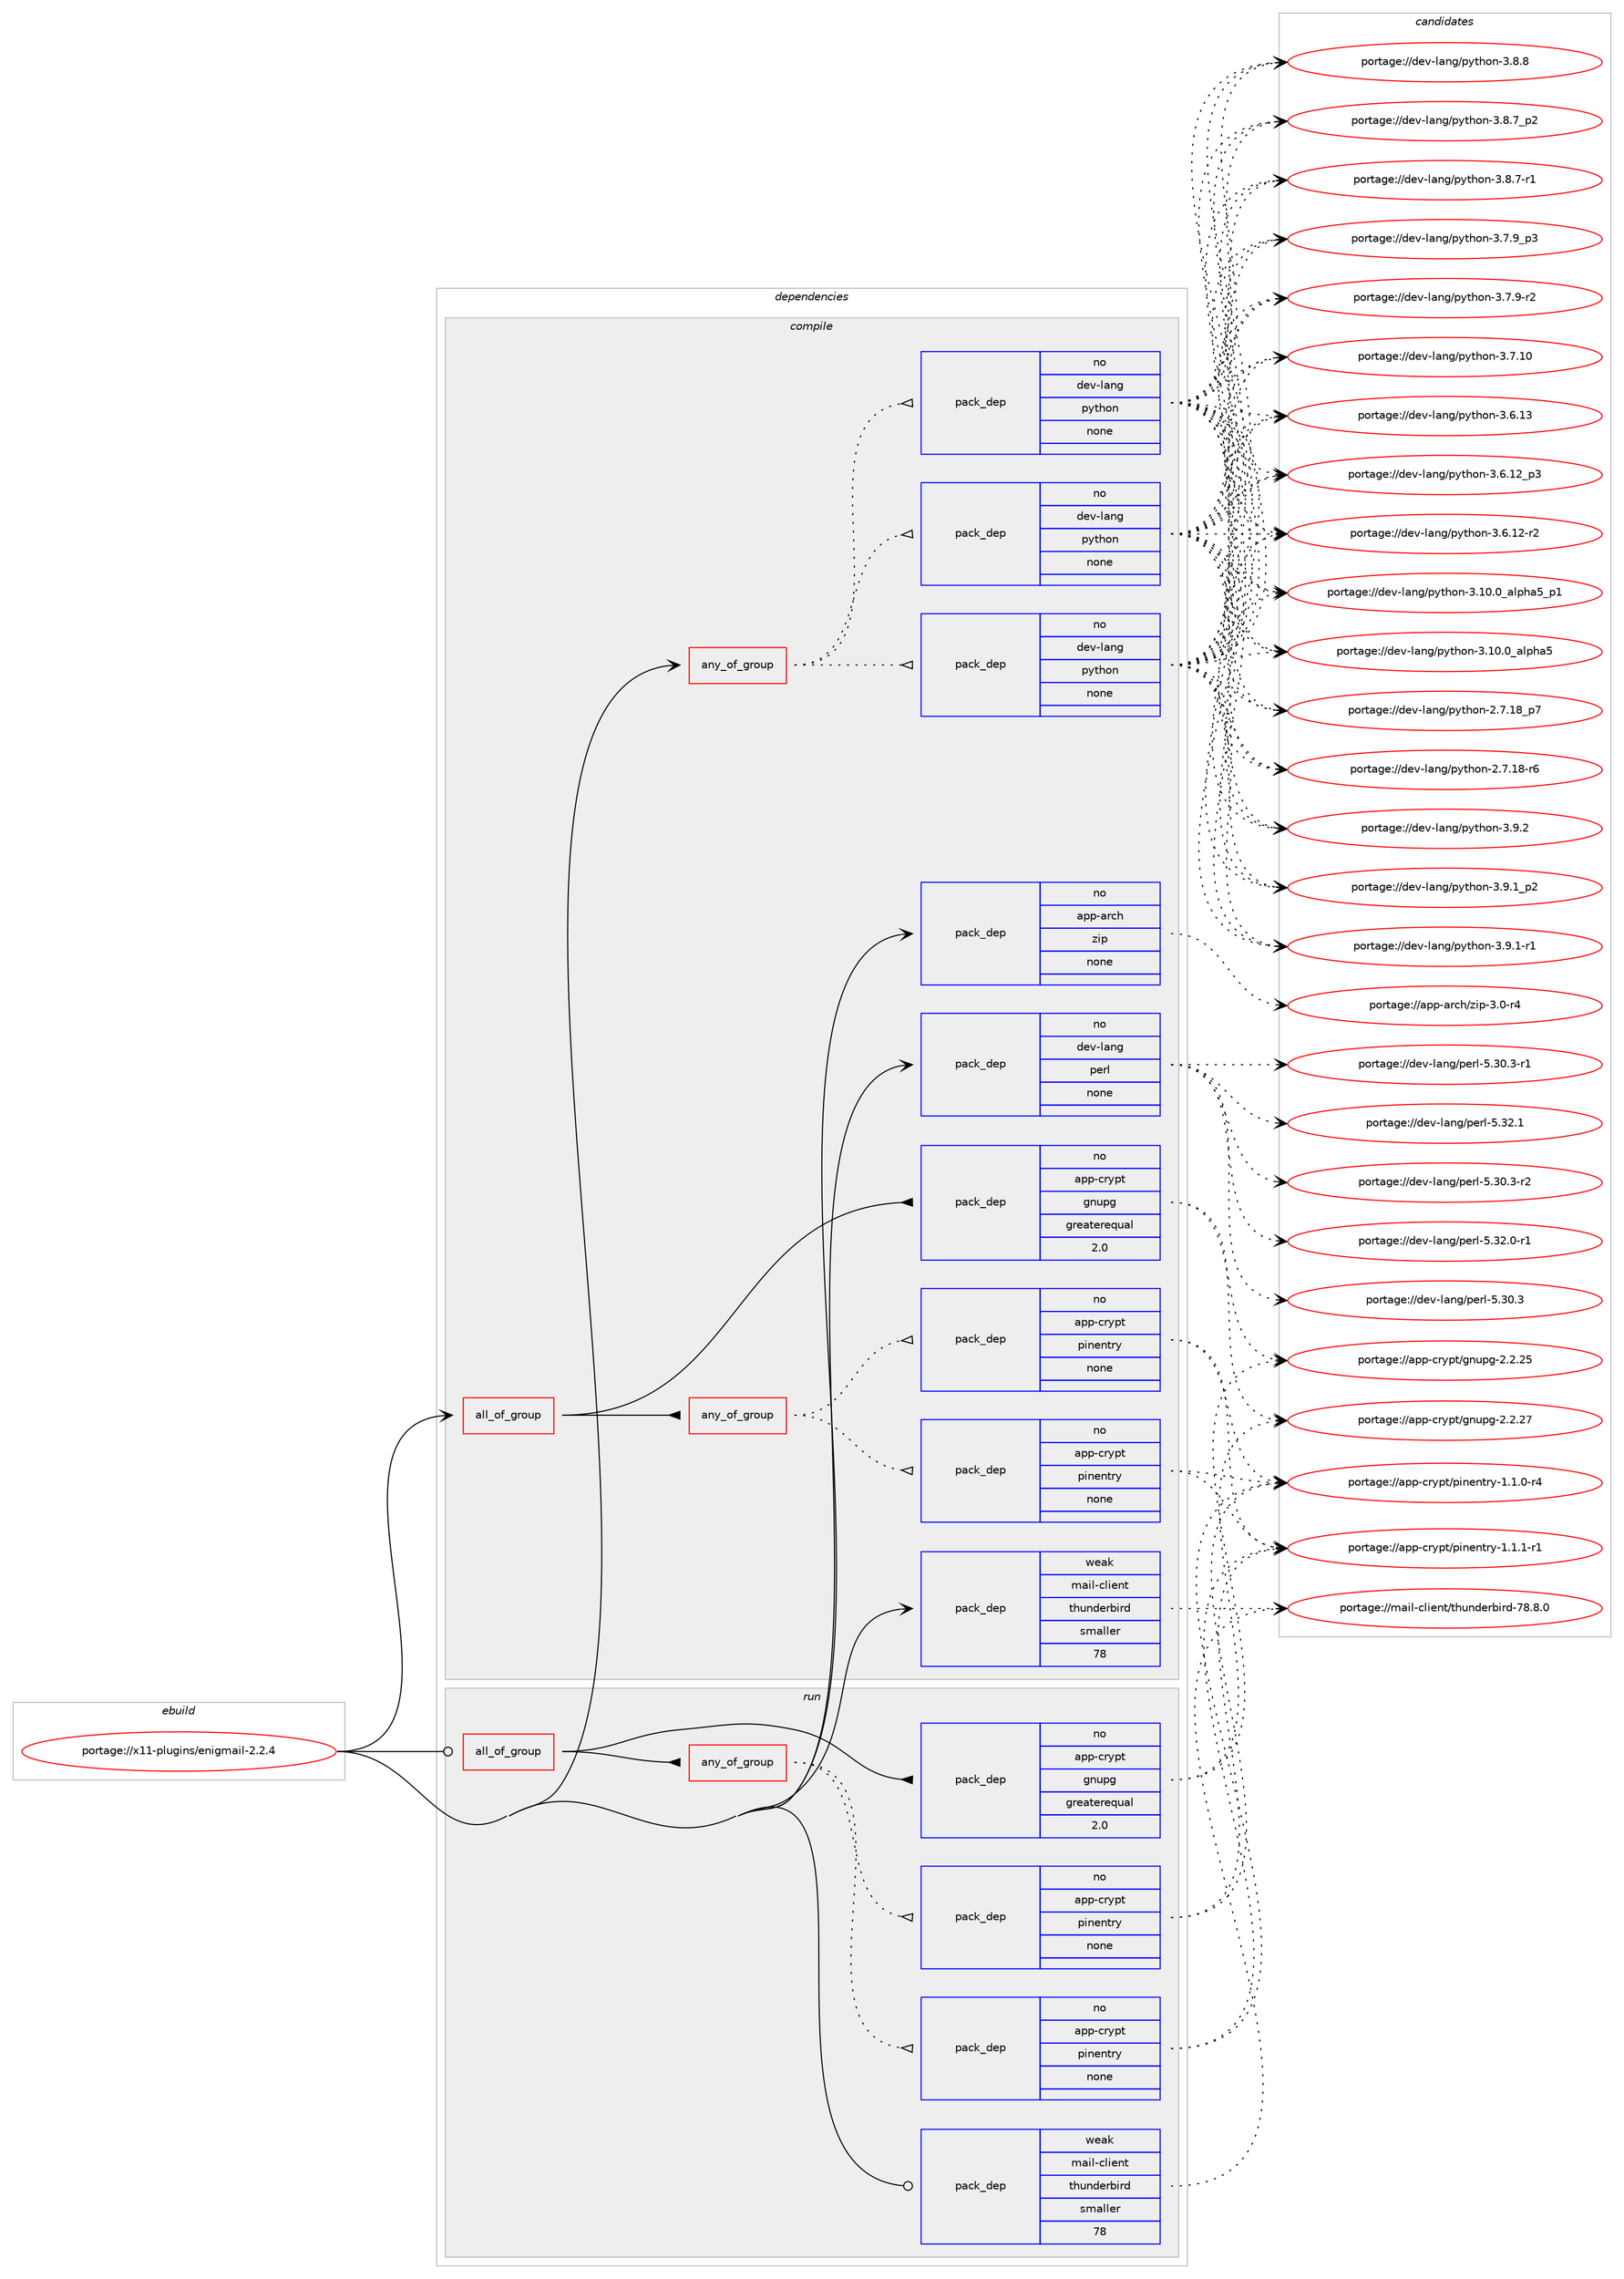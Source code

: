 digraph prolog {

# *************
# Graph options
# *************

newrank=true;
concentrate=true;
compound=true;
graph [rankdir=LR,fontname=Helvetica,fontsize=10,ranksep=1.5];#, ranksep=2.5, nodesep=0.2];
edge  [arrowhead=vee];
node  [fontname=Helvetica,fontsize=10];

# **********
# The ebuild
# **********

subgraph cluster_leftcol {
color=gray;
rank=same;
label=<<i>ebuild</i>>;
id [label="portage://x11-plugins/enigmail-2.2.4", color=red, width=4, href="../x11-plugins/enigmail-2.2.4.svg"];
}

# ****************
# The dependencies
# ****************

subgraph cluster_midcol {
color=gray;
label=<<i>dependencies</i>>;
subgraph cluster_compile {
fillcolor="#eeeeee";
style=filled;
label=<<i>compile</i>>;
subgraph all5 {
dependency1478 [label=<<TABLE BORDER="0" CELLBORDER="1" CELLSPACING="0" CELLPADDING="4"><TR><TD CELLPADDING="10">all_of_group</TD></TR></TABLE>>, shape=none, color=red];subgraph pack1263 {
dependency1479 [label=<<TABLE BORDER="0" CELLBORDER="1" CELLSPACING="0" CELLPADDING="4" WIDTH="220"><TR><TD ROWSPAN="6" CELLPADDING="30">pack_dep</TD></TR><TR><TD WIDTH="110">no</TD></TR><TR><TD>app-crypt</TD></TR><TR><TD>gnupg</TD></TR><TR><TD>greaterequal</TD></TR><TR><TD>2.0</TD></TR></TABLE>>, shape=none, color=blue];
}
dependency1478:e -> dependency1479:w [weight=20,style="solid",arrowhead="inv"];
subgraph any14 {
dependency1480 [label=<<TABLE BORDER="0" CELLBORDER="1" CELLSPACING="0" CELLPADDING="4"><TR><TD CELLPADDING="10">any_of_group</TD></TR></TABLE>>, shape=none, color=red];subgraph pack1264 {
dependency1481 [label=<<TABLE BORDER="0" CELLBORDER="1" CELLSPACING="0" CELLPADDING="4" WIDTH="220"><TR><TD ROWSPAN="6" CELLPADDING="30">pack_dep</TD></TR><TR><TD WIDTH="110">no</TD></TR><TR><TD>app-crypt</TD></TR><TR><TD>pinentry</TD></TR><TR><TD>none</TD></TR><TR><TD></TD></TR></TABLE>>, shape=none, color=blue];
}
dependency1480:e -> dependency1481:w [weight=20,style="dotted",arrowhead="oinv"];
subgraph pack1265 {
dependency1482 [label=<<TABLE BORDER="0" CELLBORDER="1" CELLSPACING="0" CELLPADDING="4" WIDTH="220"><TR><TD ROWSPAN="6" CELLPADDING="30">pack_dep</TD></TR><TR><TD WIDTH="110">no</TD></TR><TR><TD>app-crypt</TD></TR><TR><TD>pinentry</TD></TR><TR><TD>none</TD></TR><TR><TD></TD></TR></TABLE>>, shape=none, color=blue];
}
dependency1480:e -> dependency1482:w [weight=20,style="dotted",arrowhead="oinv"];
}
dependency1478:e -> dependency1480:w [weight=20,style="solid",arrowhead="inv"];
}
id:e -> dependency1478:w [weight=20,style="solid",arrowhead="vee"];
subgraph any15 {
dependency1483 [label=<<TABLE BORDER="0" CELLBORDER="1" CELLSPACING="0" CELLPADDING="4"><TR><TD CELLPADDING="10">any_of_group</TD></TR></TABLE>>, shape=none, color=red];subgraph pack1266 {
dependency1484 [label=<<TABLE BORDER="0" CELLBORDER="1" CELLSPACING="0" CELLPADDING="4" WIDTH="220"><TR><TD ROWSPAN="6" CELLPADDING="30">pack_dep</TD></TR><TR><TD WIDTH="110">no</TD></TR><TR><TD>dev-lang</TD></TR><TR><TD>python</TD></TR><TR><TD>none</TD></TR><TR><TD></TD></TR></TABLE>>, shape=none, color=blue];
}
dependency1483:e -> dependency1484:w [weight=20,style="dotted",arrowhead="oinv"];
subgraph pack1267 {
dependency1485 [label=<<TABLE BORDER="0" CELLBORDER="1" CELLSPACING="0" CELLPADDING="4" WIDTH="220"><TR><TD ROWSPAN="6" CELLPADDING="30">pack_dep</TD></TR><TR><TD WIDTH="110">no</TD></TR><TR><TD>dev-lang</TD></TR><TR><TD>python</TD></TR><TR><TD>none</TD></TR><TR><TD></TD></TR></TABLE>>, shape=none, color=blue];
}
dependency1483:e -> dependency1485:w [weight=20,style="dotted",arrowhead="oinv"];
subgraph pack1268 {
dependency1486 [label=<<TABLE BORDER="0" CELLBORDER="1" CELLSPACING="0" CELLPADDING="4" WIDTH="220"><TR><TD ROWSPAN="6" CELLPADDING="30">pack_dep</TD></TR><TR><TD WIDTH="110">no</TD></TR><TR><TD>dev-lang</TD></TR><TR><TD>python</TD></TR><TR><TD>none</TD></TR><TR><TD></TD></TR></TABLE>>, shape=none, color=blue];
}
dependency1483:e -> dependency1486:w [weight=20,style="dotted",arrowhead="oinv"];
}
id:e -> dependency1483:w [weight=20,style="solid",arrowhead="vee"];
subgraph pack1269 {
dependency1487 [label=<<TABLE BORDER="0" CELLBORDER="1" CELLSPACING="0" CELLPADDING="4" WIDTH="220"><TR><TD ROWSPAN="6" CELLPADDING="30">pack_dep</TD></TR><TR><TD WIDTH="110">no</TD></TR><TR><TD>app-arch</TD></TR><TR><TD>zip</TD></TR><TR><TD>none</TD></TR><TR><TD></TD></TR></TABLE>>, shape=none, color=blue];
}
id:e -> dependency1487:w [weight=20,style="solid",arrowhead="vee"];
subgraph pack1270 {
dependency1488 [label=<<TABLE BORDER="0" CELLBORDER="1" CELLSPACING="0" CELLPADDING="4" WIDTH="220"><TR><TD ROWSPAN="6" CELLPADDING="30">pack_dep</TD></TR><TR><TD WIDTH="110">no</TD></TR><TR><TD>dev-lang</TD></TR><TR><TD>perl</TD></TR><TR><TD>none</TD></TR><TR><TD></TD></TR></TABLE>>, shape=none, color=blue];
}
id:e -> dependency1488:w [weight=20,style="solid",arrowhead="vee"];
subgraph pack1271 {
dependency1489 [label=<<TABLE BORDER="0" CELLBORDER="1" CELLSPACING="0" CELLPADDING="4" WIDTH="220"><TR><TD ROWSPAN="6" CELLPADDING="30">pack_dep</TD></TR><TR><TD WIDTH="110">weak</TD></TR><TR><TD>mail-client</TD></TR><TR><TD>thunderbird</TD></TR><TR><TD>smaller</TD></TR><TR><TD>78</TD></TR></TABLE>>, shape=none, color=blue];
}
id:e -> dependency1489:w [weight=20,style="solid",arrowhead="vee"];
}
subgraph cluster_compileandrun {
fillcolor="#eeeeee";
style=filled;
label=<<i>compile and run</i>>;
}
subgraph cluster_run {
fillcolor="#eeeeee";
style=filled;
label=<<i>run</i>>;
subgraph all6 {
dependency1490 [label=<<TABLE BORDER="0" CELLBORDER="1" CELLSPACING="0" CELLPADDING="4"><TR><TD CELLPADDING="10">all_of_group</TD></TR></TABLE>>, shape=none, color=red];subgraph pack1272 {
dependency1491 [label=<<TABLE BORDER="0" CELLBORDER="1" CELLSPACING="0" CELLPADDING="4" WIDTH="220"><TR><TD ROWSPAN="6" CELLPADDING="30">pack_dep</TD></TR><TR><TD WIDTH="110">no</TD></TR><TR><TD>app-crypt</TD></TR><TR><TD>gnupg</TD></TR><TR><TD>greaterequal</TD></TR><TR><TD>2.0</TD></TR></TABLE>>, shape=none, color=blue];
}
dependency1490:e -> dependency1491:w [weight=20,style="solid",arrowhead="inv"];
subgraph any16 {
dependency1492 [label=<<TABLE BORDER="0" CELLBORDER="1" CELLSPACING="0" CELLPADDING="4"><TR><TD CELLPADDING="10">any_of_group</TD></TR></TABLE>>, shape=none, color=red];subgraph pack1273 {
dependency1493 [label=<<TABLE BORDER="0" CELLBORDER="1" CELLSPACING="0" CELLPADDING="4" WIDTH="220"><TR><TD ROWSPAN="6" CELLPADDING="30">pack_dep</TD></TR><TR><TD WIDTH="110">no</TD></TR><TR><TD>app-crypt</TD></TR><TR><TD>pinentry</TD></TR><TR><TD>none</TD></TR><TR><TD></TD></TR></TABLE>>, shape=none, color=blue];
}
dependency1492:e -> dependency1493:w [weight=20,style="dotted",arrowhead="oinv"];
subgraph pack1274 {
dependency1494 [label=<<TABLE BORDER="0" CELLBORDER="1" CELLSPACING="0" CELLPADDING="4" WIDTH="220"><TR><TD ROWSPAN="6" CELLPADDING="30">pack_dep</TD></TR><TR><TD WIDTH="110">no</TD></TR><TR><TD>app-crypt</TD></TR><TR><TD>pinentry</TD></TR><TR><TD>none</TD></TR><TR><TD></TD></TR></TABLE>>, shape=none, color=blue];
}
dependency1492:e -> dependency1494:w [weight=20,style="dotted",arrowhead="oinv"];
}
dependency1490:e -> dependency1492:w [weight=20,style="solid",arrowhead="inv"];
}
id:e -> dependency1490:w [weight=20,style="solid",arrowhead="odot"];
subgraph pack1275 {
dependency1495 [label=<<TABLE BORDER="0" CELLBORDER="1" CELLSPACING="0" CELLPADDING="4" WIDTH="220"><TR><TD ROWSPAN="6" CELLPADDING="30">pack_dep</TD></TR><TR><TD WIDTH="110">weak</TD></TR><TR><TD>mail-client</TD></TR><TR><TD>thunderbird</TD></TR><TR><TD>smaller</TD></TR><TR><TD>78</TD></TR></TABLE>>, shape=none, color=blue];
}
id:e -> dependency1495:w [weight=20,style="solid",arrowhead="odot"];
}
}

# **************
# The candidates
# **************

subgraph cluster_choices {
rank=same;
color=gray;
label=<<i>candidates</i>>;

subgraph choice1263 {
color=black;
nodesep=1;
choice9711211245991141211121164710311011711210345504650465055 [label="portage://app-crypt/gnupg-2.2.27", color=red, width=4,href="../app-crypt/gnupg-2.2.27.svg"];
choice9711211245991141211121164710311011711210345504650465053 [label="portage://app-crypt/gnupg-2.2.25", color=red, width=4,href="../app-crypt/gnupg-2.2.25.svg"];
dependency1479:e -> choice9711211245991141211121164710311011711210345504650465055:w [style=dotted,weight="100"];
dependency1479:e -> choice9711211245991141211121164710311011711210345504650465053:w [style=dotted,weight="100"];
}
subgraph choice1264 {
color=black;
nodesep=1;
choice971121124599114121112116471121051101011101161141214549464946494511449 [label="portage://app-crypt/pinentry-1.1.1-r1", color=red, width=4,href="../app-crypt/pinentry-1.1.1-r1.svg"];
choice971121124599114121112116471121051101011101161141214549464946484511452 [label="portage://app-crypt/pinentry-1.1.0-r4", color=red, width=4,href="../app-crypt/pinentry-1.1.0-r4.svg"];
dependency1481:e -> choice971121124599114121112116471121051101011101161141214549464946494511449:w [style=dotted,weight="100"];
dependency1481:e -> choice971121124599114121112116471121051101011101161141214549464946484511452:w [style=dotted,weight="100"];
}
subgraph choice1265 {
color=black;
nodesep=1;
choice971121124599114121112116471121051101011101161141214549464946494511449 [label="portage://app-crypt/pinentry-1.1.1-r1", color=red, width=4,href="../app-crypt/pinentry-1.1.1-r1.svg"];
choice971121124599114121112116471121051101011101161141214549464946484511452 [label="portage://app-crypt/pinentry-1.1.0-r4", color=red, width=4,href="../app-crypt/pinentry-1.1.0-r4.svg"];
dependency1482:e -> choice971121124599114121112116471121051101011101161141214549464946494511449:w [style=dotted,weight="100"];
dependency1482:e -> choice971121124599114121112116471121051101011101161141214549464946484511452:w [style=dotted,weight="100"];
}
subgraph choice1266 {
color=black;
nodesep=1;
choice100101118451089711010347112121116104111110455146574650 [label="portage://dev-lang/python-3.9.2", color=red, width=4,href="../dev-lang/python-3.9.2.svg"];
choice1001011184510897110103471121211161041111104551465746499511250 [label="portage://dev-lang/python-3.9.1_p2", color=red, width=4,href="../dev-lang/python-3.9.1_p2.svg"];
choice1001011184510897110103471121211161041111104551465746494511449 [label="portage://dev-lang/python-3.9.1-r1", color=red, width=4,href="../dev-lang/python-3.9.1-r1.svg"];
choice100101118451089711010347112121116104111110455146564656 [label="portage://dev-lang/python-3.8.8", color=red, width=4,href="../dev-lang/python-3.8.8.svg"];
choice1001011184510897110103471121211161041111104551465646559511250 [label="portage://dev-lang/python-3.8.7_p2", color=red, width=4,href="../dev-lang/python-3.8.7_p2.svg"];
choice1001011184510897110103471121211161041111104551465646554511449 [label="portage://dev-lang/python-3.8.7-r1", color=red, width=4,href="../dev-lang/python-3.8.7-r1.svg"];
choice1001011184510897110103471121211161041111104551465546579511251 [label="portage://dev-lang/python-3.7.9_p3", color=red, width=4,href="../dev-lang/python-3.7.9_p3.svg"];
choice1001011184510897110103471121211161041111104551465546574511450 [label="portage://dev-lang/python-3.7.9-r2", color=red, width=4,href="../dev-lang/python-3.7.9-r2.svg"];
choice10010111845108971101034711212111610411111045514655464948 [label="portage://dev-lang/python-3.7.10", color=red, width=4,href="../dev-lang/python-3.7.10.svg"];
choice10010111845108971101034711212111610411111045514654464951 [label="portage://dev-lang/python-3.6.13", color=red, width=4,href="../dev-lang/python-3.6.13.svg"];
choice100101118451089711010347112121116104111110455146544649509511251 [label="portage://dev-lang/python-3.6.12_p3", color=red, width=4,href="../dev-lang/python-3.6.12_p3.svg"];
choice100101118451089711010347112121116104111110455146544649504511450 [label="portage://dev-lang/python-3.6.12-r2", color=red, width=4,href="../dev-lang/python-3.6.12-r2.svg"];
choice10010111845108971101034711212111610411111045514649484648959710811210497539511249 [label="portage://dev-lang/python-3.10.0_alpha5_p1", color=red, width=4,href="../dev-lang/python-3.10.0_alpha5_p1.svg"];
choice1001011184510897110103471121211161041111104551464948464895971081121049753 [label="portage://dev-lang/python-3.10.0_alpha5", color=red, width=4,href="../dev-lang/python-3.10.0_alpha5.svg"];
choice100101118451089711010347112121116104111110455046554649569511255 [label="portage://dev-lang/python-2.7.18_p7", color=red, width=4,href="../dev-lang/python-2.7.18_p7.svg"];
choice100101118451089711010347112121116104111110455046554649564511454 [label="portage://dev-lang/python-2.7.18-r6", color=red, width=4,href="../dev-lang/python-2.7.18-r6.svg"];
dependency1484:e -> choice100101118451089711010347112121116104111110455146574650:w [style=dotted,weight="100"];
dependency1484:e -> choice1001011184510897110103471121211161041111104551465746499511250:w [style=dotted,weight="100"];
dependency1484:e -> choice1001011184510897110103471121211161041111104551465746494511449:w [style=dotted,weight="100"];
dependency1484:e -> choice100101118451089711010347112121116104111110455146564656:w [style=dotted,weight="100"];
dependency1484:e -> choice1001011184510897110103471121211161041111104551465646559511250:w [style=dotted,weight="100"];
dependency1484:e -> choice1001011184510897110103471121211161041111104551465646554511449:w [style=dotted,weight="100"];
dependency1484:e -> choice1001011184510897110103471121211161041111104551465546579511251:w [style=dotted,weight="100"];
dependency1484:e -> choice1001011184510897110103471121211161041111104551465546574511450:w [style=dotted,weight="100"];
dependency1484:e -> choice10010111845108971101034711212111610411111045514655464948:w [style=dotted,weight="100"];
dependency1484:e -> choice10010111845108971101034711212111610411111045514654464951:w [style=dotted,weight="100"];
dependency1484:e -> choice100101118451089711010347112121116104111110455146544649509511251:w [style=dotted,weight="100"];
dependency1484:e -> choice100101118451089711010347112121116104111110455146544649504511450:w [style=dotted,weight="100"];
dependency1484:e -> choice10010111845108971101034711212111610411111045514649484648959710811210497539511249:w [style=dotted,weight="100"];
dependency1484:e -> choice1001011184510897110103471121211161041111104551464948464895971081121049753:w [style=dotted,weight="100"];
dependency1484:e -> choice100101118451089711010347112121116104111110455046554649569511255:w [style=dotted,weight="100"];
dependency1484:e -> choice100101118451089711010347112121116104111110455046554649564511454:w [style=dotted,weight="100"];
}
subgraph choice1267 {
color=black;
nodesep=1;
choice100101118451089711010347112121116104111110455146574650 [label="portage://dev-lang/python-3.9.2", color=red, width=4,href="../dev-lang/python-3.9.2.svg"];
choice1001011184510897110103471121211161041111104551465746499511250 [label="portage://dev-lang/python-3.9.1_p2", color=red, width=4,href="../dev-lang/python-3.9.1_p2.svg"];
choice1001011184510897110103471121211161041111104551465746494511449 [label="portage://dev-lang/python-3.9.1-r1", color=red, width=4,href="../dev-lang/python-3.9.1-r1.svg"];
choice100101118451089711010347112121116104111110455146564656 [label="portage://dev-lang/python-3.8.8", color=red, width=4,href="../dev-lang/python-3.8.8.svg"];
choice1001011184510897110103471121211161041111104551465646559511250 [label="portage://dev-lang/python-3.8.7_p2", color=red, width=4,href="../dev-lang/python-3.8.7_p2.svg"];
choice1001011184510897110103471121211161041111104551465646554511449 [label="portage://dev-lang/python-3.8.7-r1", color=red, width=4,href="../dev-lang/python-3.8.7-r1.svg"];
choice1001011184510897110103471121211161041111104551465546579511251 [label="portage://dev-lang/python-3.7.9_p3", color=red, width=4,href="../dev-lang/python-3.7.9_p3.svg"];
choice1001011184510897110103471121211161041111104551465546574511450 [label="portage://dev-lang/python-3.7.9-r2", color=red, width=4,href="../dev-lang/python-3.7.9-r2.svg"];
choice10010111845108971101034711212111610411111045514655464948 [label="portage://dev-lang/python-3.7.10", color=red, width=4,href="../dev-lang/python-3.7.10.svg"];
choice10010111845108971101034711212111610411111045514654464951 [label="portage://dev-lang/python-3.6.13", color=red, width=4,href="../dev-lang/python-3.6.13.svg"];
choice100101118451089711010347112121116104111110455146544649509511251 [label="portage://dev-lang/python-3.6.12_p3", color=red, width=4,href="../dev-lang/python-3.6.12_p3.svg"];
choice100101118451089711010347112121116104111110455146544649504511450 [label="portage://dev-lang/python-3.6.12-r2", color=red, width=4,href="../dev-lang/python-3.6.12-r2.svg"];
choice10010111845108971101034711212111610411111045514649484648959710811210497539511249 [label="portage://dev-lang/python-3.10.0_alpha5_p1", color=red, width=4,href="../dev-lang/python-3.10.0_alpha5_p1.svg"];
choice1001011184510897110103471121211161041111104551464948464895971081121049753 [label="portage://dev-lang/python-3.10.0_alpha5", color=red, width=4,href="../dev-lang/python-3.10.0_alpha5.svg"];
choice100101118451089711010347112121116104111110455046554649569511255 [label="portage://dev-lang/python-2.7.18_p7", color=red, width=4,href="../dev-lang/python-2.7.18_p7.svg"];
choice100101118451089711010347112121116104111110455046554649564511454 [label="portage://dev-lang/python-2.7.18-r6", color=red, width=4,href="../dev-lang/python-2.7.18-r6.svg"];
dependency1485:e -> choice100101118451089711010347112121116104111110455146574650:w [style=dotted,weight="100"];
dependency1485:e -> choice1001011184510897110103471121211161041111104551465746499511250:w [style=dotted,weight="100"];
dependency1485:e -> choice1001011184510897110103471121211161041111104551465746494511449:w [style=dotted,weight="100"];
dependency1485:e -> choice100101118451089711010347112121116104111110455146564656:w [style=dotted,weight="100"];
dependency1485:e -> choice1001011184510897110103471121211161041111104551465646559511250:w [style=dotted,weight="100"];
dependency1485:e -> choice1001011184510897110103471121211161041111104551465646554511449:w [style=dotted,weight="100"];
dependency1485:e -> choice1001011184510897110103471121211161041111104551465546579511251:w [style=dotted,weight="100"];
dependency1485:e -> choice1001011184510897110103471121211161041111104551465546574511450:w [style=dotted,weight="100"];
dependency1485:e -> choice10010111845108971101034711212111610411111045514655464948:w [style=dotted,weight="100"];
dependency1485:e -> choice10010111845108971101034711212111610411111045514654464951:w [style=dotted,weight="100"];
dependency1485:e -> choice100101118451089711010347112121116104111110455146544649509511251:w [style=dotted,weight="100"];
dependency1485:e -> choice100101118451089711010347112121116104111110455146544649504511450:w [style=dotted,weight="100"];
dependency1485:e -> choice10010111845108971101034711212111610411111045514649484648959710811210497539511249:w [style=dotted,weight="100"];
dependency1485:e -> choice1001011184510897110103471121211161041111104551464948464895971081121049753:w [style=dotted,weight="100"];
dependency1485:e -> choice100101118451089711010347112121116104111110455046554649569511255:w [style=dotted,weight="100"];
dependency1485:e -> choice100101118451089711010347112121116104111110455046554649564511454:w [style=dotted,weight="100"];
}
subgraph choice1268 {
color=black;
nodesep=1;
choice100101118451089711010347112121116104111110455146574650 [label="portage://dev-lang/python-3.9.2", color=red, width=4,href="../dev-lang/python-3.9.2.svg"];
choice1001011184510897110103471121211161041111104551465746499511250 [label="portage://dev-lang/python-3.9.1_p2", color=red, width=4,href="../dev-lang/python-3.9.1_p2.svg"];
choice1001011184510897110103471121211161041111104551465746494511449 [label="portage://dev-lang/python-3.9.1-r1", color=red, width=4,href="../dev-lang/python-3.9.1-r1.svg"];
choice100101118451089711010347112121116104111110455146564656 [label="portage://dev-lang/python-3.8.8", color=red, width=4,href="../dev-lang/python-3.8.8.svg"];
choice1001011184510897110103471121211161041111104551465646559511250 [label="portage://dev-lang/python-3.8.7_p2", color=red, width=4,href="../dev-lang/python-3.8.7_p2.svg"];
choice1001011184510897110103471121211161041111104551465646554511449 [label="portage://dev-lang/python-3.8.7-r1", color=red, width=4,href="../dev-lang/python-3.8.7-r1.svg"];
choice1001011184510897110103471121211161041111104551465546579511251 [label="portage://dev-lang/python-3.7.9_p3", color=red, width=4,href="../dev-lang/python-3.7.9_p3.svg"];
choice1001011184510897110103471121211161041111104551465546574511450 [label="portage://dev-lang/python-3.7.9-r2", color=red, width=4,href="../dev-lang/python-3.7.9-r2.svg"];
choice10010111845108971101034711212111610411111045514655464948 [label="portage://dev-lang/python-3.7.10", color=red, width=4,href="../dev-lang/python-3.7.10.svg"];
choice10010111845108971101034711212111610411111045514654464951 [label="portage://dev-lang/python-3.6.13", color=red, width=4,href="../dev-lang/python-3.6.13.svg"];
choice100101118451089711010347112121116104111110455146544649509511251 [label="portage://dev-lang/python-3.6.12_p3", color=red, width=4,href="../dev-lang/python-3.6.12_p3.svg"];
choice100101118451089711010347112121116104111110455146544649504511450 [label="portage://dev-lang/python-3.6.12-r2", color=red, width=4,href="../dev-lang/python-3.6.12-r2.svg"];
choice10010111845108971101034711212111610411111045514649484648959710811210497539511249 [label="portage://dev-lang/python-3.10.0_alpha5_p1", color=red, width=4,href="../dev-lang/python-3.10.0_alpha5_p1.svg"];
choice1001011184510897110103471121211161041111104551464948464895971081121049753 [label="portage://dev-lang/python-3.10.0_alpha5", color=red, width=4,href="../dev-lang/python-3.10.0_alpha5.svg"];
choice100101118451089711010347112121116104111110455046554649569511255 [label="portage://dev-lang/python-2.7.18_p7", color=red, width=4,href="../dev-lang/python-2.7.18_p7.svg"];
choice100101118451089711010347112121116104111110455046554649564511454 [label="portage://dev-lang/python-2.7.18-r6", color=red, width=4,href="../dev-lang/python-2.7.18-r6.svg"];
dependency1486:e -> choice100101118451089711010347112121116104111110455146574650:w [style=dotted,weight="100"];
dependency1486:e -> choice1001011184510897110103471121211161041111104551465746499511250:w [style=dotted,weight="100"];
dependency1486:e -> choice1001011184510897110103471121211161041111104551465746494511449:w [style=dotted,weight="100"];
dependency1486:e -> choice100101118451089711010347112121116104111110455146564656:w [style=dotted,weight="100"];
dependency1486:e -> choice1001011184510897110103471121211161041111104551465646559511250:w [style=dotted,weight="100"];
dependency1486:e -> choice1001011184510897110103471121211161041111104551465646554511449:w [style=dotted,weight="100"];
dependency1486:e -> choice1001011184510897110103471121211161041111104551465546579511251:w [style=dotted,weight="100"];
dependency1486:e -> choice1001011184510897110103471121211161041111104551465546574511450:w [style=dotted,weight="100"];
dependency1486:e -> choice10010111845108971101034711212111610411111045514655464948:w [style=dotted,weight="100"];
dependency1486:e -> choice10010111845108971101034711212111610411111045514654464951:w [style=dotted,weight="100"];
dependency1486:e -> choice100101118451089711010347112121116104111110455146544649509511251:w [style=dotted,weight="100"];
dependency1486:e -> choice100101118451089711010347112121116104111110455146544649504511450:w [style=dotted,weight="100"];
dependency1486:e -> choice10010111845108971101034711212111610411111045514649484648959710811210497539511249:w [style=dotted,weight="100"];
dependency1486:e -> choice1001011184510897110103471121211161041111104551464948464895971081121049753:w [style=dotted,weight="100"];
dependency1486:e -> choice100101118451089711010347112121116104111110455046554649569511255:w [style=dotted,weight="100"];
dependency1486:e -> choice100101118451089711010347112121116104111110455046554649564511454:w [style=dotted,weight="100"];
}
subgraph choice1269 {
color=black;
nodesep=1;
choice9711211245971149910447122105112455146484511452 [label="portage://app-arch/zip-3.0-r4", color=red, width=4,href="../app-arch/zip-3.0-r4.svg"];
dependency1487:e -> choice9711211245971149910447122105112455146484511452:w [style=dotted,weight="100"];
}
subgraph choice1270 {
color=black;
nodesep=1;
choice10010111845108971101034711210111410845534651504649 [label="portage://dev-lang/perl-5.32.1", color=red, width=4,href="../dev-lang/perl-5.32.1.svg"];
choice100101118451089711010347112101114108455346515046484511449 [label="portage://dev-lang/perl-5.32.0-r1", color=red, width=4,href="../dev-lang/perl-5.32.0-r1.svg"];
choice100101118451089711010347112101114108455346514846514511450 [label="portage://dev-lang/perl-5.30.3-r2", color=red, width=4,href="../dev-lang/perl-5.30.3-r2.svg"];
choice100101118451089711010347112101114108455346514846514511449 [label="portage://dev-lang/perl-5.30.3-r1", color=red, width=4,href="../dev-lang/perl-5.30.3-r1.svg"];
choice10010111845108971101034711210111410845534651484651 [label="portage://dev-lang/perl-5.30.3", color=red, width=4,href="../dev-lang/perl-5.30.3.svg"];
dependency1488:e -> choice10010111845108971101034711210111410845534651504649:w [style=dotted,weight="100"];
dependency1488:e -> choice100101118451089711010347112101114108455346515046484511449:w [style=dotted,weight="100"];
dependency1488:e -> choice100101118451089711010347112101114108455346514846514511450:w [style=dotted,weight="100"];
dependency1488:e -> choice100101118451089711010347112101114108455346514846514511449:w [style=dotted,weight="100"];
dependency1488:e -> choice10010111845108971101034711210111410845534651484651:w [style=dotted,weight="100"];
}
subgraph choice1271 {
color=black;
nodesep=1;
choice109971051084599108105101110116471161041171101001011149810511410045555646564648 [label="portage://mail-client/thunderbird-78.8.0", color=red, width=4,href="../mail-client/thunderbird-78.8.0.svg"];
dependency1489:e -> choice109971051084599108105101110116471161041171101001011149810511410045555646564648:w [style=dotted,weight="100"];
}
subgraph choice1272 {
color=black;
nodesep=1;
choice9711211245991141211121164710311011711210345504650465055 [label="portage://app-crypt/gnupg-2.2.27", color=red, width=4,href="../app-crypt/gnupg-2.2.27.svg"];
choice9711211245991141211121164710311011711210345504650465053 [label="portage://app-crypt/gnupg-2.2.25", color=red, width=4,href="../app-crypt/gnupg-2.2.25.svg"];
dependency1491:e -> choice9711211245991141211121164710311011711210345504650465055:w [style=dotted,weight="100"];
dependency1491:e -> choice9711211245991141211121164710311011711210345504650465053:w [style=dotted,weight="100"];
}
subgraph choice1273 {
color=black;
nodesep=1;
choice971121124599114121112116471121051101011101161141214549464946494511449 [label="portage://app-crypt/pinentry-1.1.1-r1", color=red, width=4,href="../app-crypt/pinentry-1.1.1-r1.svg"];
choice971121124599114121112116471121051101011101161141214549464946484511452 [label="portage://app-crypt/pinentry-1.1.0-r4", color=red, width=4,href="../app-crypt/pinentry-1.1.0-r4.svg"];
dependency1493:e -> choice971121124599114121112116471121051101011101161141214549464946494511449:w [style=dotted,weight="100"];
dependency1493:e -> choice971121124599114121112116471121051101011101161141214549464946484511452:w [style=dotted,weight="100"];
}
subgraph choice1274 {
color=black;
nodesep=1;
choice971121124599114121112116471121051101011101161141214549464946494511449 [label="portage://app-crypt/pinentry-1.1.1-r1", color=red, width=4,href="../app-crypt/pinentry-1.1.1-r1.svg"];
choice971121124599114121112116471121051101011101161141214549464946484511452 [label="portage://app-crypt/pinentry-1.1.0-r4", color=red, width=4,href="../app-crypt/pinentry-1.1.0-r4.svg"];
dependency1494:e -> choice971121124599114121112116471121051101011101161141214549464946494511449:w [style=dotted,weight="100"];
dependency1494:e -> choice971121124599114121112116471121051101011101161141214549464946484511452:w [style=dotted,weight="100"];
}
subgraph choice1275 {
color=black;
nodesep=1;
choice109971051084599108105101110116471161041171101001011149810511410045555646564648 [label="portage://mail-client/thunderbird-78.8.0", color=red, width=4,href="../mail-client/thunderbird-78.8.0.svg"];
dependency1495:e -> choice109971051084599108105101110116471161041171101001011149810511410045555646564648:w [style=dotted,weight="100"];
}
}

}
